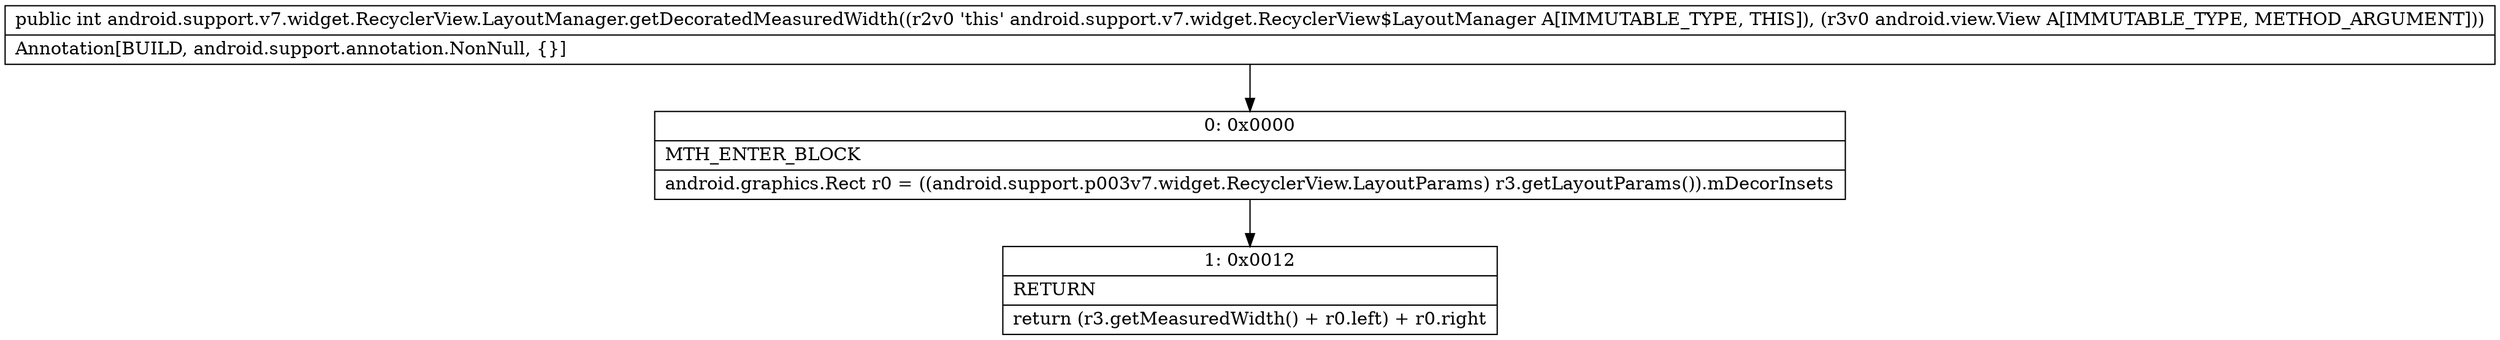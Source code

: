 digraph "CFG forandroid.support.v7.widget.RecyclerView.LayoutManager.getDecoratedMeasuredWidth(Landroid\/view\/View;)I" {
Node_0 [shape=record,label="{0\:\ 0x0000|MTH_ENTER_BLOCK\l|android.graphics.Rect r0 = ((android.support.p003v7.widget.RecyclerView.LayoutParams) r3.getLayoutParams()).mDecorInsets\l}"];
Node_1 [shape=record,label="{1\:\ 0x0012|RETURN\l|return (r3.getMeasuredWidth() + r0.left) + r0.right\l}"];
MethodNode[shape=record,label="{public int android.support.v7.widget.RecyclerView.LayoutManager.getDecoratedMeasuredWidth((r2v0 'this' android.support.v7.widget.RecyclerView$LayoutManager A[IMMUTABLE_TYPE, THIS]), (r3v0 android.view.View A[IMMUTABLE_TYPE, METHOD_ARGUMENT]))  | Annotation[BUILD, android.support.annotation.NonNull, \{\}]\l}"];
MethodNode -> Node_0;
Node_0 -> Node_1;
}

